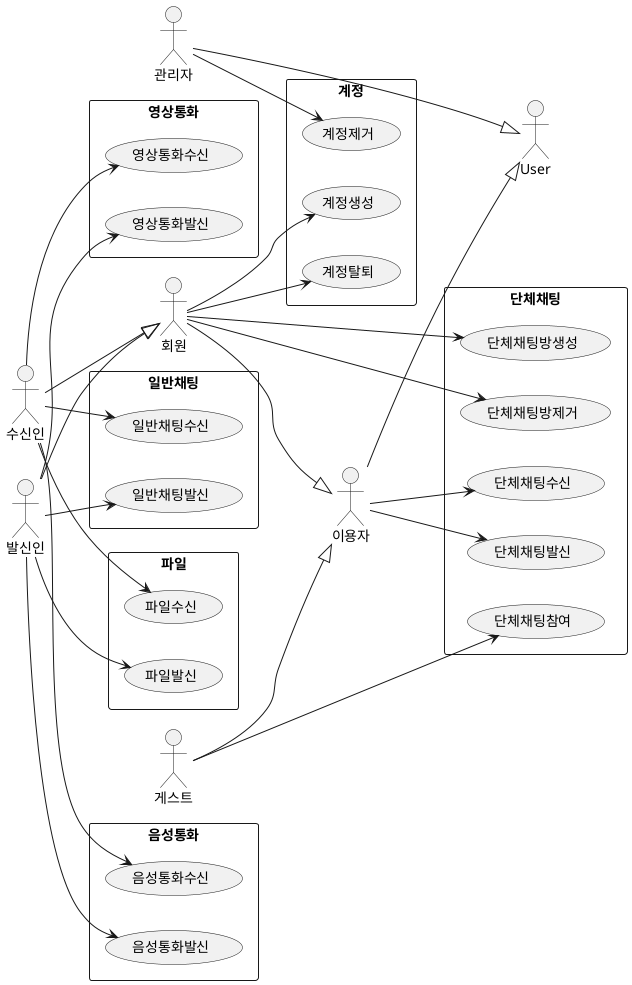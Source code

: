 @startuml usecase
left to right direction

rectangle 음성통화 {
    usecase 음성통화수신
    usecase 음성통화발신
}

rectangle 영상통화 {
    usecase 영상통화수신
    usecase 영상통화발신
}

rectangle 계정 {
    usecase 계정생성
    usecase 계정탈퇴
    usecase 계정제거
}

rectangle 파일 {
    usecase 파일수신
    usecase 파일발신
}

rectangle 일반채팅 {
    usecase 일반채팅수신
    usecase 일반채팅발신
}

rectangle 단체채팅 {
    usecase 단체채팅방생성
    usecase 단체채팅방제거
    usecase 단체채팅수신
    usecase 단체채팅발신
    usecase 단체채팅참여
}

actor User
actor 이용자
actor 관리자
actor 회원
actor 수신인
actor 발신인
actor 게스트

수신인 --|> 회원
발신인 --|> 회원
게스트 --|> 이용자
회원 --|> 이용자
이용자 --|> User
관리자 --|> User

관리자 --> 계정제거
이용자 --> 단체채팅수신
이용자 --> 단체채팅발신
게스트 --> 단체채팅참여
회원 --> 계정생성
회원 --> 계정탈퇴
회원 --> 단체채팅방생성
회원 --> 단체채팅방제거
수신인 --> 영상통화수신
수신인 --> 음성통화수신
수신인 --> 파일수신
수신인 --> 일반채팅수신
발신인 --> 영상통화발신
발신인 --> 음성통화발신
발신인 --> 파일발신
발신인 --> 일반채팅발신

@enduml